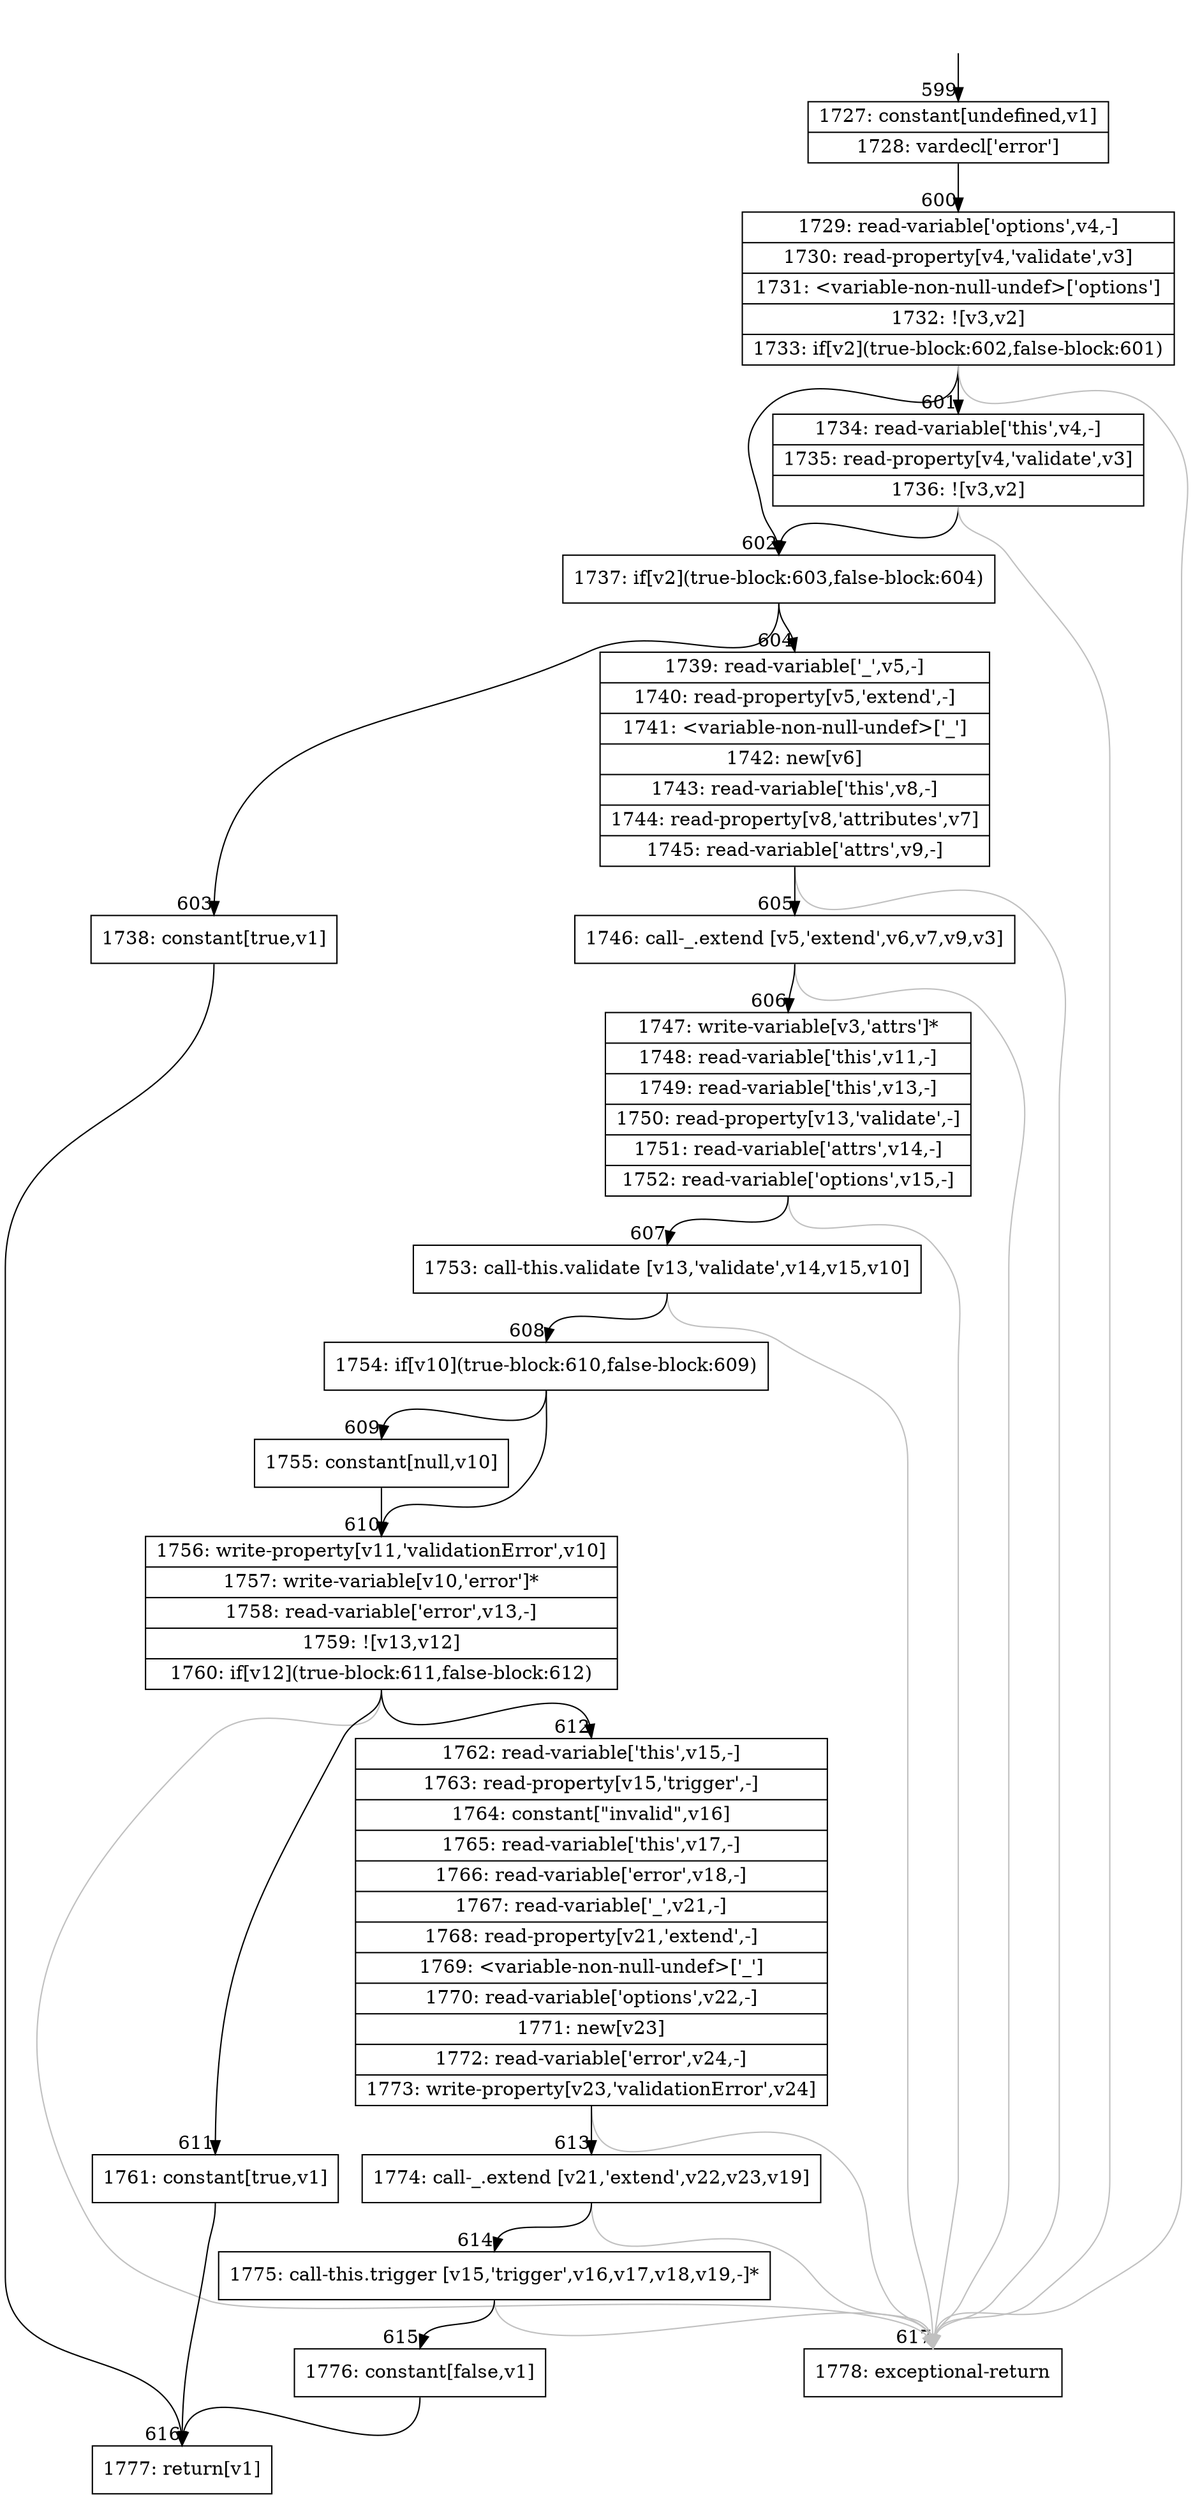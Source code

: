 digraph {
rankdir="TD"
BB_entry41[shape=none,label=""];
BB_entry41 -> BB599 [tailport=s, headport=n, headlabel="    599"]
BB599 [shape=record label="{1727: constant[undefined,v1]|1728: vardecl['error']}" ] 
BB599 -> BB600 [tailport=s, headport=n, headlabel="      600"]
BB600 [shape=record label="{1729: read-variable['options',v4,-]|1730: read-property[v4,'validate',v3]|1731: \<variable-non-null-undef\>['options']|1732: ![v3,v2]|1733: if[v2](true-block:602,false-block:601)}" ] 
BB600 -> BB602 [tailport=s, headport=n, headlabel="      602"]
BB600 -> BB601 [tailport=s, headport=n, headlabel="      601"]
BB600 -> BB617 [tailport=s, headport=n, color=gray, headlabel="      617"]
BB601 [shape=record label="{1734: read-variable['this',v4,-]|1735: read-property[v4,'validate',v3]|1736: ![v3,v2]}" ] 
BB601 -> BB602 [tailport=s, headport=n]
BB601 -> BB617 [tailport=s, headport=n, color=gray]
BB602 [shape=record label="{1737: if[v2](true-block:603,false-block:604)}" ] 
BB602 -> BB603 [tailport=s, headport=n, headlabel="      603"]
BB602 -> BB604 [tailport=s, headport=n, headlabel="      604"]
BB603 [shape=record label="{1738: constant[true,v1]}" ] 
BB603 -> BB616 [tailport=s, headport=n, headlabel="      616"]
BB604 [shape=record label="{1739: read-variable['_',v5,-]|1740: read-property[v5,'extend',-]|1741: \<variable-non-null-undef\>['_']|1742: new[v6]|1743: read-variable['this',v8,-]|1744: read-property[v8,'attributes',v7]|1745: read-variable['attrs',v9,-]}" ] 
BB604 -> BB605 [tailport=s, headport=n, headlabel="      605"]
BB604 -> BB617 [tailport=s, headport=n, color=gray]
BB605 [shape=record label="{1746: call-_.extend [v5,'extend',v6,v7,v9,v3]}" ] 
BB605 -> BB606 [tailport=s, headport=n, headlabel="      606"]
BB605 -> BB617 [tailport=s, headport=n, color=gray]
BB606 [shape=record label="{1747: write-variable[v3,'attrs']*|1748: read-variable['this',v11,-]|1749: read-variable['this',v13,-]|1750: read-property[v13,'validate',-]|1751: read-variable['attrs',v14,-]|1752: read-variable['options',v15,-]}" ] 
BB606 -> BB607 [tailport=s, headport=n, headlabel="      607"]
BB606 -> BB617 [tailport=s, headport=n, color=gray]
BB607 [shape=record label="{1753: call-this.validate [v13,'validate',v14,v15,v10]}" ] 
BB607 -> BB608 [tailport=s, headport=n, headlabel="      608"]
BB607 -> BB617 [tailport=s, headport=n, color=gray]
BB608 [shape=record label="{1754: if[v10](true-block:610,false-block:609)}" ] 
BB608 -> BB610 [tailport=s, headport=n, headlabel="      610"]
BB608 -> BB609 [tailport=s, headport=n, headlabel="      609"]
BB609 [shape=record label="{1755: constant[null,v10]}" ] 
BB609 -> BB610 [tailport=s, headport=n]
BB610 [shape=record label="{1756: write-property[v11,'validationError',v10]|1757: write-variable[v10,'error']*|1758: read-variable['error',v13,-]|1759: ![v13,v12]|1760: if[v12](true-block:611,false-block:612)}" ] 
BB610 -> BB611 [tailport=s, headport=n, headlabel="      611"]
BB610 -> BB612 [tailport=s, headport=n, headlabel="      612"]
BB610 -> BB617 [tailport=s, headport=n, color=gray]
BB611 [shape=record label="{1761: constant[true,v1]}" ] 
BB611 -> BB616 [tailport=s, headport=n]
BB612 [shape=record label="{1762: read-variable['this',v15,-]|1763: read-property[v15,'trigger',-]|1764: constant[\"invalid\",v16]|1765: read-variable['this',v17,-]|1766: read-variable['error',v18,-]|1767: read-variable['_',v21,-]|1768: read-property[v21,'extend',-]|1769: \<variable-non-null-undef\>['_']|1770: read-variable['options',v22,-]|1771: new[v23]|1772: read-variable['error',v24,-]|1773: write-property[v23,'validationError',v24]}" ] 
BB612 -> BB613 [tailport=s, headport=n, headlabel="      613"]
BB612 -> BB617 [tailport=s, headport=n, color=gray]
BB613 [shape=record label="{1774: call-_.extend [v21,'extend',v22,v23,v19]}" ] 
BB613 -> BB614 [tailport=s, headport=n, headlabel="      614"]
BB613 -> BB617 [tailport=s, headport=n, color=gray]
BB614 [shape=record label="{1775: call-this.trigger [v15,'trigger',v16,v17,v18,v19,-]*}" ] 
BB614 -> BB615 [tailport=s, headport=n, headlabel="      615"]
BB614 -> BB617 [tailport=s, headport=n, color=gray]
BB615 [shape=record label="{1776: constant[false,v1]}" ] 
BB615 -> BB616 [tailport=s, headport=n]
BB616 [shape=record label="{1777: return[v1]}" ] 
BB617 [shape=record label="{1778: exceptional-return}" ] 
//#$~ 569
}
